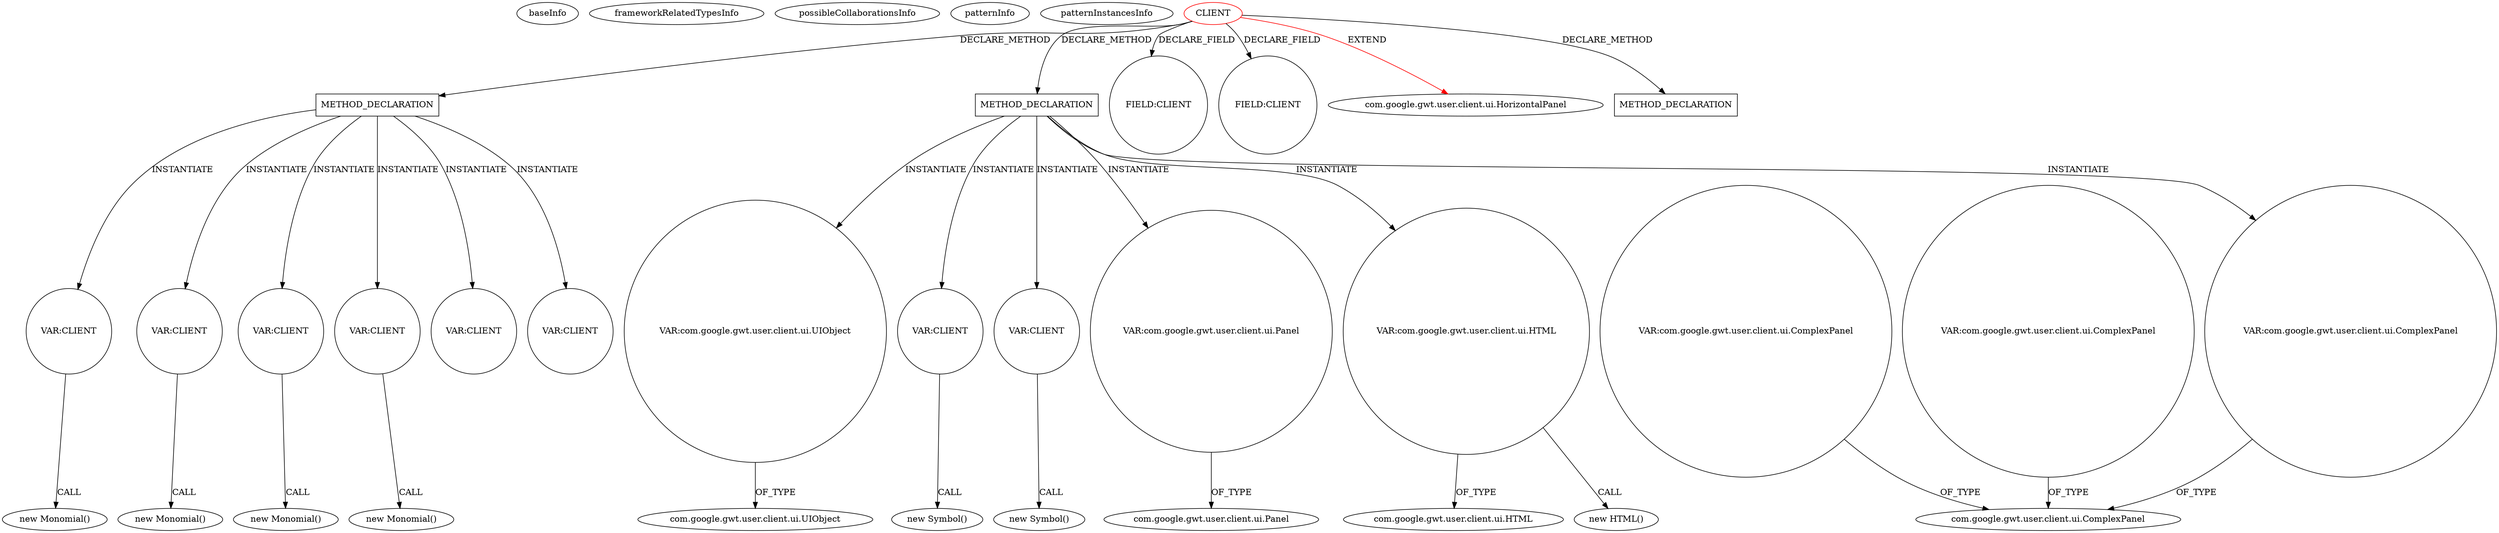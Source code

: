 digraph {
baseInfo[graphId=743,category="pattern",isAnonymous=false,possibleRelation=false]
frameworkRelatedTypesInfo[0="com.google.gwt.user.client.ui.HorizontalPanel"]
possibleCollaborationsInfo[]
patternInfo[frequency=2.0,patternRootClient=0]
patternInstancesInfo[0="luxferrari-AlgebrApp~/luxferrari-AlgebrApp/AlgebrApp-master/AlgebrApp/src/org/luxferrari/algebrapp/client/SubPolynomial.java~SubPolynomial~3660",1="luxferrari-AlgebrApp~/luxferrari-AlgebrApp/AlgebrApp-master/AlgebrApp/src/org/luxferrari/algebrapp/client/Product.java~Product~3664"]
141[label="new Monomial()",vertexType="CONSTRUCTOR_CALL",isFrameworkType=false]
142[label="VAR:CLIENT",vertexType="VARIABLE_EXPRESION",isFrameworkType=false,shape=circle]
137[label="METHOD_DECLARATION",vertexType="CLIENT_METHOD_DECLARATION",isFrameworkType=false,shape=box]
0[label="CLIENT",vertexType="ROOT_CLIENT_CLASS_DECLARATION",isFrameworkType=false,color=red]
7[label="METHOD_DECLARATION",vertexType="CLIENT_METHOD_DECLARATION",isFrameworkType=false,shape=box]
87[label="VAR:com.google.gwt.user.client.ui.UIObject",vertexType="VARIABLE_EXPRESION",isFrameworkType=false,shape=circle]
5[label="FIELD:CLIENT",vertexType="FIELD_DECLARATION",isFrameworkType=false,shape=circle]
2[label="FIELD:CLIENT",vertexType="FIELD_DECLARATION",isFrameworkType=false,shape=circle]
23[label="com.google.gwt.user.client.ui.UIObject",vertexType="FRAMEWORK_CLASS_TYPE",isFrameworkType=false]
149[label="VAR:CLIENT",vertexType="VARIABLE_EXPRESION",isFrameworkType=false,shape=circle]
148[label="new Monomial()",vertexType="CONSTRUCTOR_CALL",isFrameworkType=false]
155[label="VAR:CLIENT",vertexType="VARIABLE_EXPRESION",isFrameworkType=false,shape=circle]
154[label="new Monomial()",vertexType="CONSTRUCTOR_CALL",isFrameworkType=false]
158[label="VAR:CLIENT",vertexType="VARIABLE_EXPRESION",isFrameworkType=false,shape=circle]
157[label="new Monomial()",vertexType="CONSTRUCTOR_CALL",isFrameworkType=false]
18[label="VAR:CLIENT",vertexType="VARIABLE_EXPRESION",isFrameworkType=false,shape=circle]
34[label="VAR:CLIENT",vertexType="VARIABLE_EXPRESION",isFrameworkType=false,shape=circle]
152[label="VAR:CLIENT",vertexType="VARIABLE_EXPRESION",isFrameworkType=false,shape=circle]
146[label="VAR:CLIENT",vertexType="VARIABLE_EXPRESION",isFrameworkType=false,shape=circle]
14[label="VAR:com.google.gwt.user.client.ui.ComplexPanel",vertexType="VARIABLE_EXPRESION",isFrameworkType=false,shape=circle]
1[label="com.google.gwt.user.client.ui.HorizontalPanel",vertexType="FRAMEWORK_CLASS_TYPE",isFrameworkType=false]
17[label="new Symbol()",vertexType="CONSTRUCTOR_CALL",isFrameworkType=false]
33[label="new Symbol()",vertexType="CONSTRUCTOR_CALL",isFrameworkType=false]
8[label="VAR:com.google.gwt.user.client.ui.Panel",vertexType="VARIABLE_EXPRESION",isFrameworkType=false,shape=circle]
16[label="com.google.gwt.user.client.ui.ComplexPanel",vertexType="FRAMEWORK_CLASS_TYPE",isFrameworkType=false]
10[label="com.google.gwt.user.client.ui.Panel",vertexType="FRAMEWORK_CLASS_TYPE",isFrameworkType=false]
171[label="VAR:com.google.gwt.user.client.ui.ComplexPanel",vertexType="VARIABLE_EXPRESION",isFrameworkType=false,shape=circle]
162[label="VAR:com.google.gwt.user.client.ui.ComplexPanel",vertexType="VARIABLE_EXPRESION",isFrameworkType=false,shape=circle]
46[label="VAR:com.google.gwt.user.client.ui.HTML",vertexType="VARIABLE_EXPRESION",isFrameworkType=false,shape=circle]
45[label="new HTML()",vertexType="CONSTRUCTOR_CALL",isFrameworkType=false]
32[label="com.google.gwt.user.client.ui.HTML",vertexType="FRAMEWORK_CLASS_TYPE",isFrameworkType=false]
100[label="METHOD_DECLARATION",vertexType="CLIENT_METHOD_DECLARATION",isFrameworkType=false,shape=box]
0->2[label="DECLARE_FIELD"]
137->152[label="INSTANTIATE"]
7->34[label="INSTANTIATE"]
0->5[label="DECLARE_FIELD"]
0->1[label="EXTEND",color=red]
8->10[label="OF_TYPE"]
46->45[label="CALL"]
137->149[label="INSTANTIATE"]
171->16[label="OF_TYPE"]
7->14[label="INSTANTIATE"]
87->23[label="OF_TYPE"]
149->148[label="CALL"]
155->154[label="CALL"]
34->33[label="CALL"]
7->46[label="INSTANTIATE"]
158->157[label="CALL"]
142->141[label="CALL"]
14->16[label="OF_TYPE"]
137->155[label="INSTANTIATE"]
162->16[label="OF_TYPE"]
7->87[label="INSTANTIATE"]
137->146[label="INSTANTIATE"]
18->17[label="CALL"]
137->158[label="INSTANTIATE"]
0->7[label="DECLARE_METHOD"]
7->8[label="INSTANTIATE"]
0->137[label="DECLARE_METHOD"]
46->32[label="OF_TYPE"]
0->100[label="DECLARE_METHOD"]
137->142[label="INSTANTIATE"]
7->18[label="INSTANTIATE"]
}
